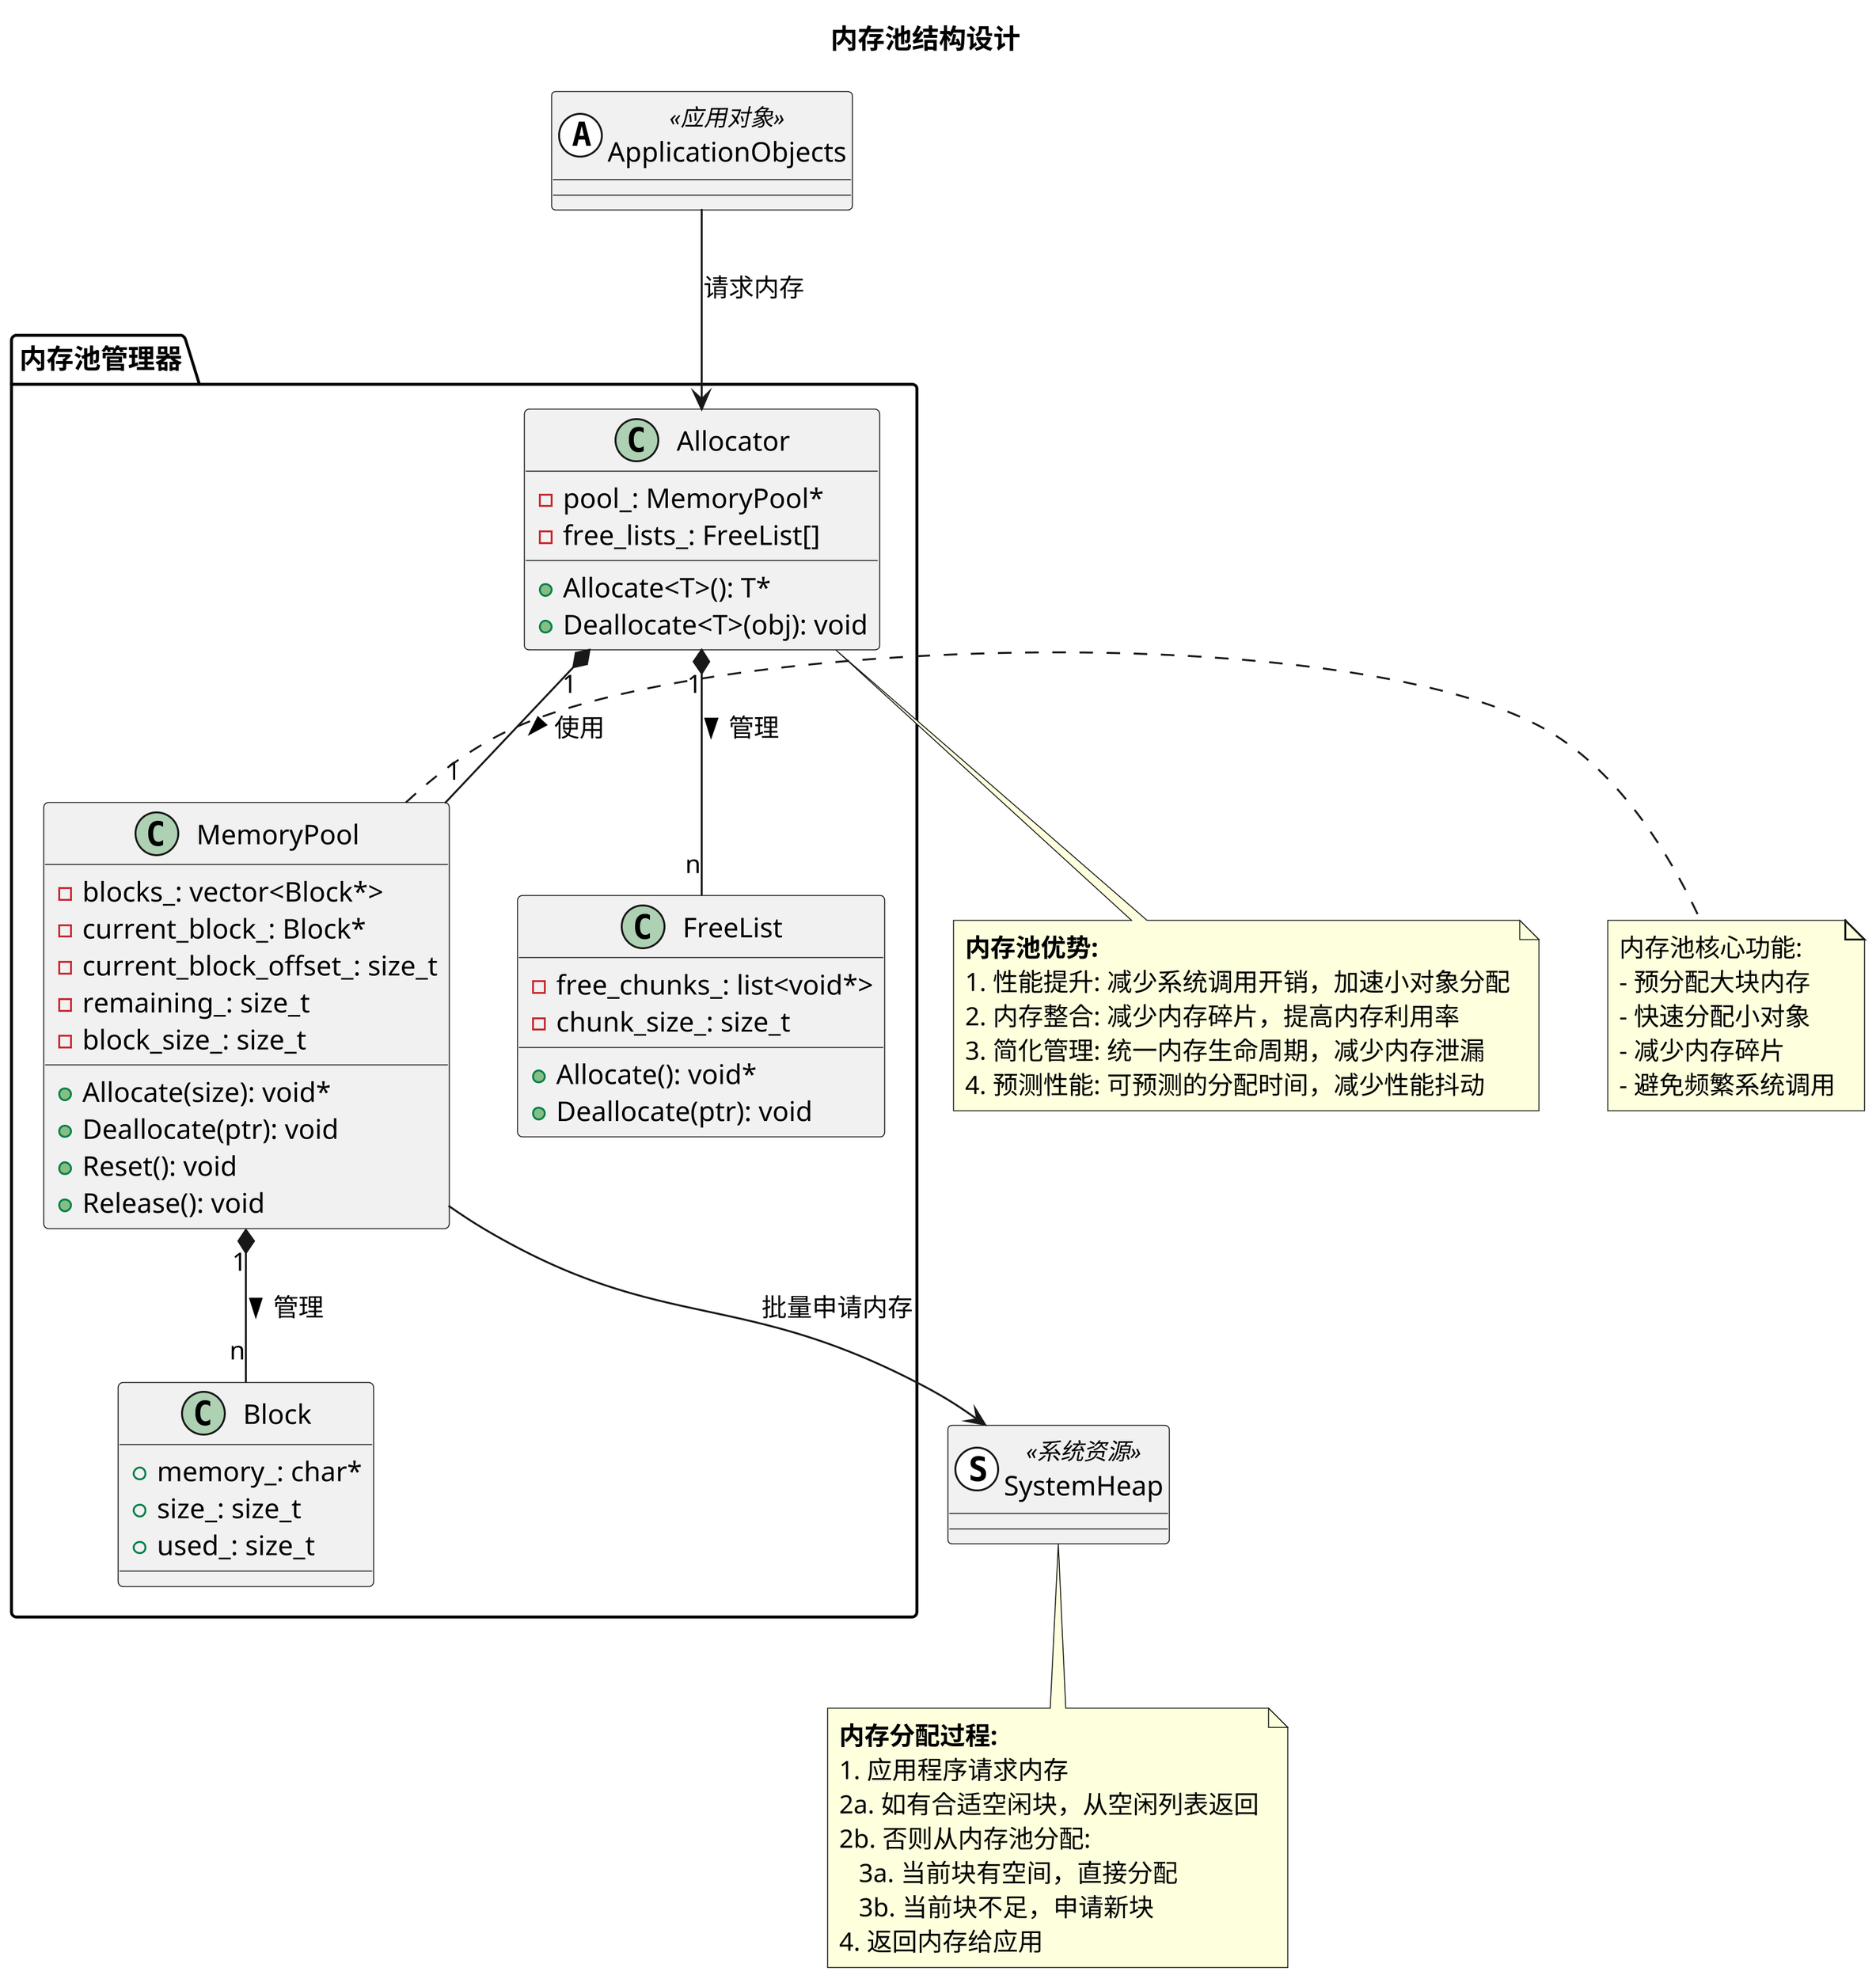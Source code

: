 @startuml memory_pool_structure
skinparam dpi 300
skinparam defaultFontName "Microsoft YaHei"

' 标题
title 内存池结构设计

' 内存池组件类图
package "内存池管理器" {
    class MemoryPool {
        + Allocate(size): void*
        + Deallocate(ptr): void
        + Reset(): void
        + Release(): void
        - blocks_: vector<Block*>
        - current_block_: Block*
        - current_block_offset_: size_t
        - remaining_: size_t
        - block_size_: size_t
    }
    
    class Block {
        + memory_: char*
        + size_: size_t
        + used_: size_t
    }
    
    class FreeList {
        + Allocate(): void*
        + Deallocate(ptr): void
        - free_chunks_: list<void*>
        - chunk_size_: size_t
    }
    
    class Allocator {
        + Allocate<T>(): T*
        + Deallocate<T>(obj): void
        - pool_: MemoryPool*
        - free_lists_: FreeList[]
    }
    
    MemoryPool "1" *-- "n" Block : 管理 >
    Allocator "1" *-- "1" MemoryPool : 使用 >
    Allocator "1" *-- "n" FreeList : 管理 >
}

note right of MemoryPool
  内存池核心功能:
  - 预分配大块内存
  - 快速分配小对象
  - 减少内存碎片
  - 避免频繁系统调用
end note

' 系统内存和应用层
class SystemHeap << (S,#FFFFFF) 系统资源 >>
class ApplicationObjects << (A,#FFFFFF) 应用对象 >>

' 系统关系
MemoryPool --> SystemHeap : 批量申请内存
ApplicationObjects --> Allocator : 请求内存

' 内存分配过程
note bottom of SystemHeap
  <b>内存分配过程:</b>
  1. 应用程序请求内存
  2a. 如有合适空闲块，从空闲列表返回
  2b. 否则从内存池分配:
     3a. 当前块有空间，直接分配
     3b. 当前块不足，申请新块
  4. 返回内存给应用
end note

' 内存池优势
note bottom of Allocator
  <b>内存池优势:</b>
  1. 性能提升: 减少系统调用开销，加速小对象分配
  2. 内存整合: 减少内存碎片，提高内存利用率
  3. 简化管理: 统一内存生命周期，减少内存泄漏
  4. 预测性能: 可预测的分配时间，减少性能抖动
end note

@enduml 